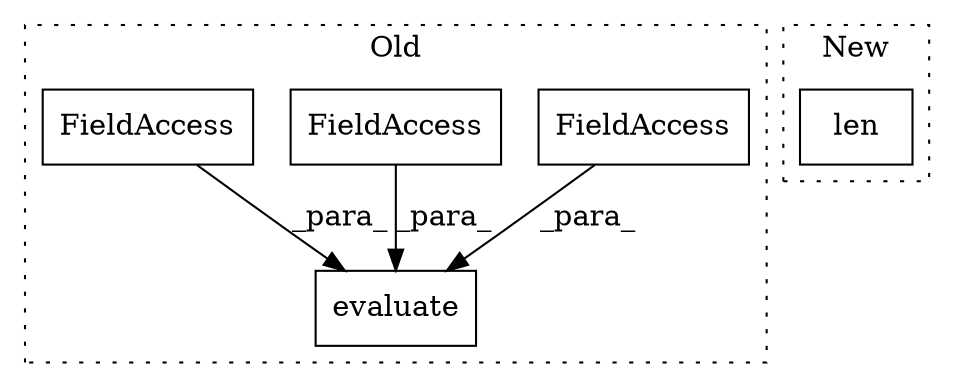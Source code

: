 digraph G {
subgraph cluster0 {
1 [label="evaluate" a="32" s="9756,9794" l="9,1" shape="box"];
3 [label="FieldAccess" a="22" s="9785" l="9" shape="box"];
4 [label="FieldAccess" a="22" s="9765" l="5" shape="box"];
5 [label="FieldAccess" a="22" s="9771" l="13" shape="box"];
label = "Old";
style="dotted";
}
subgraph cluster1 {
2 [label="len" a="32" s="9511,9523" l="4,1" shape="box"];
label = "New";
style="dotted";
}
3 -> 1 [label="_para_"];
4 -> 1 [label="_para_"];
5 -> 1 [label="_para_"];
}
